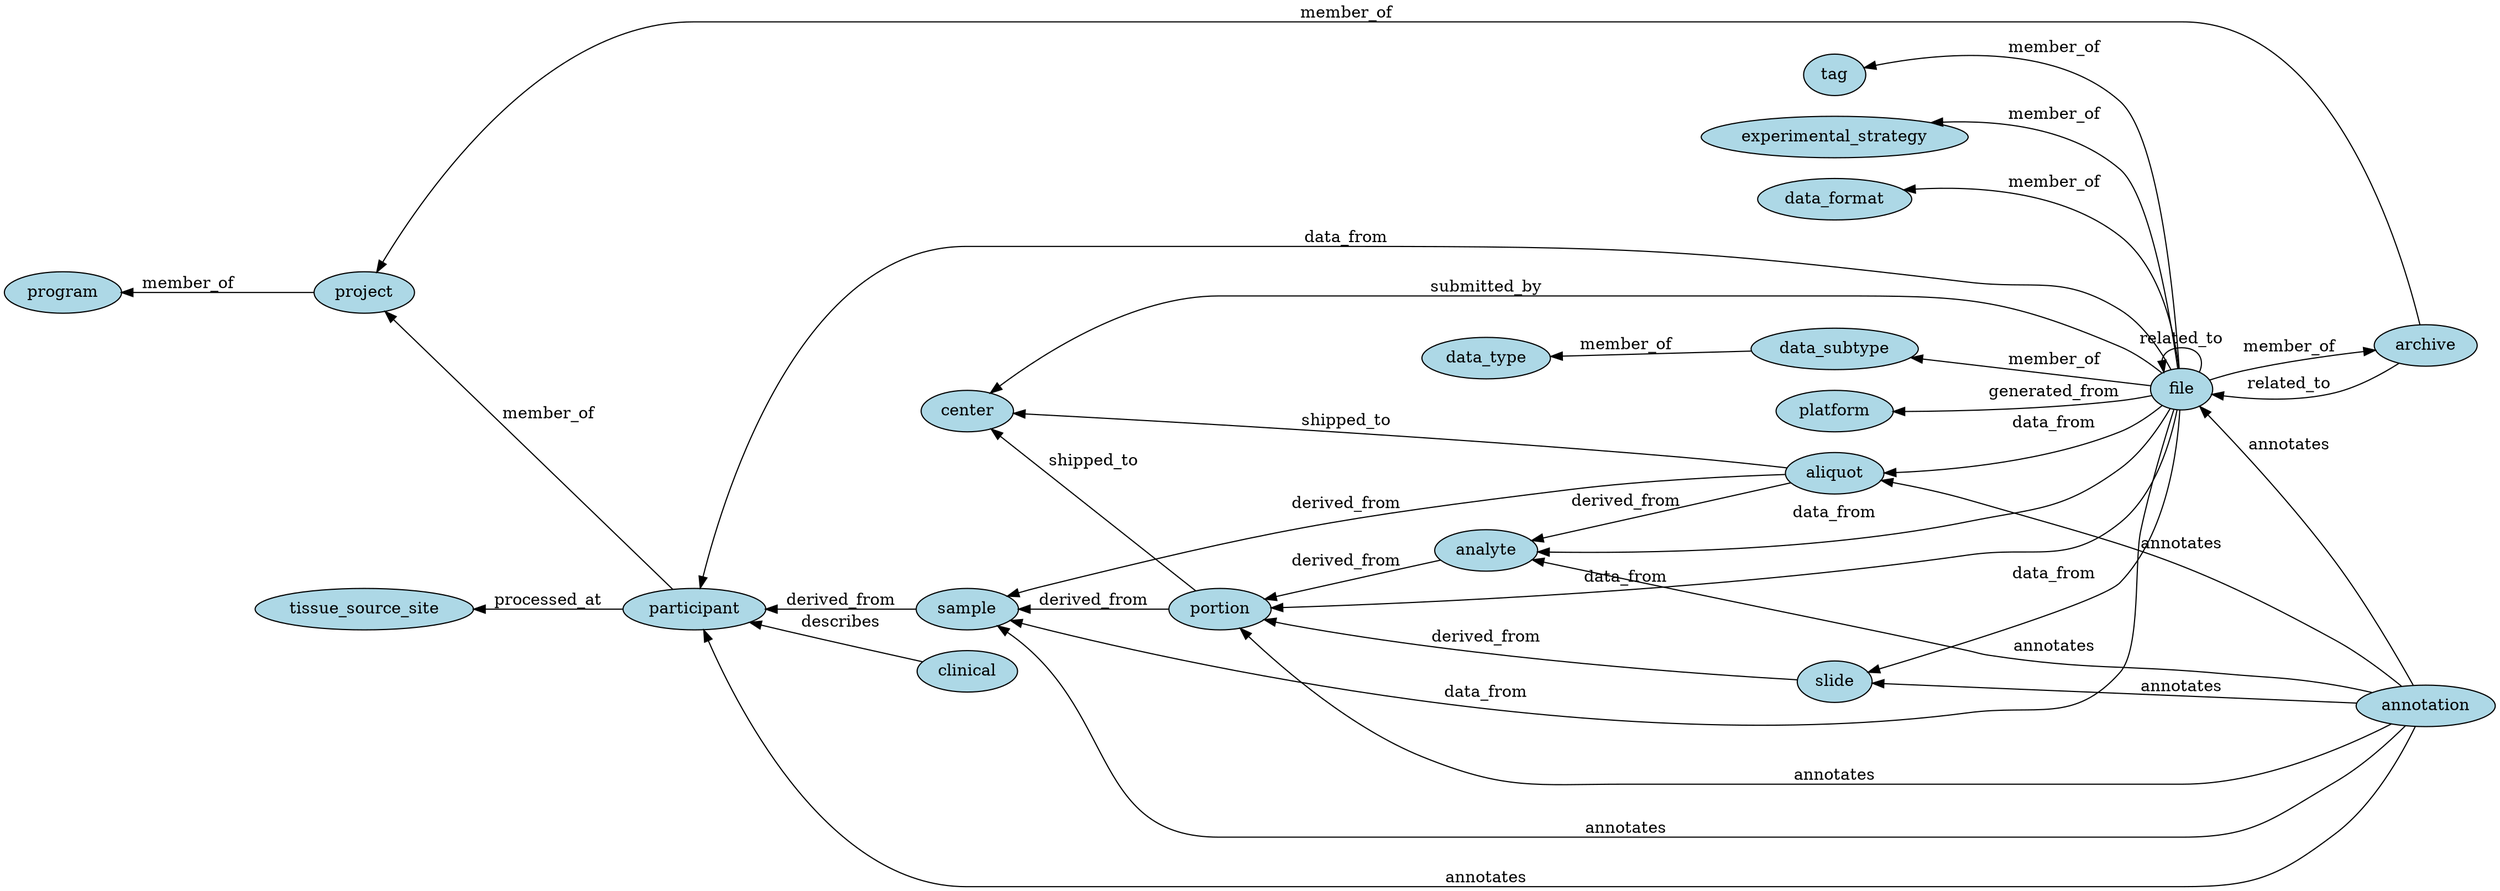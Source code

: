 // High level graph representation of GDC data model
digraph {
	graph [rankdir=RL]
	node [fillcolor=lightblue style=filled]
		aliquot [label=aliquot]
		analyte [label=analyte]
		portion [label=portion]
		sample [label=sample]
		participant [label=participant]
		project [label=project]
		program [label=program]
		center [label=center]
		platform [label=platform]
		data_type [label=data_type]
		data_subtype [label=data_subtype]
		tag [label=tag]
		experimental_strategy [label=experimental_strategy]
		data_format [label=data_format]
		file [label=file]
		archive [label=archive]
		annotation [label=annotation]
		clinical [label=clinical]
		slide [label=slide]
		tissue_source_site [label=tissue_source_site]
			aliquot -> analyte [label=derived_from]
			aliquot -> sample [label=derived_from]
			analyte -> portion [label=derived_from]
			portion -> sample [label=derived_from]
			sample -> participant [label=derived_from]
			slide -> portion [label=derived_from]
			participant -> project [label=member_of]
			project -> program [label=member_of]
			archive -> project [label=member_of]
			file -> archive [label=member_of]
			file -> experimental_strategy [label=member_of]
			file -> data_subtype [label=member_of]
			file -> data_format [label=member_of]
			file -> tag [label=member_of]
			data_subtype -> data_type [label=member_of]
			participant -> tissue_source_site [label=processed_at]
			file -> platform [label=generated_from]
			file -> aliquot [label=data_from]
			file -> analyte [label=data_from]
			file -> portion [label=data_from]
			file -> sample [label=data_from]
			file -> participant [label=data_from]
			file -> slide [label=data_from]
			file -> file [label=related_to]
			archive -> file [label=related_to]
			clinical -> participant [label=describes]
			annotation -> participant [label=annotates]
			annotation -> sample [label=annotates]
			annotation -> slide [label=annotates]
			annotation -> portion [label=annotates]
			annotation -> analyte [label=annotates]
			annotation -> aliquot [label=annotates]
			annotation -> file [label=annotates]
			aliquot -> center [label=shipped_to]
			portion -> center [label=shipped_to]
			file -> center [label=submitted_by]
}